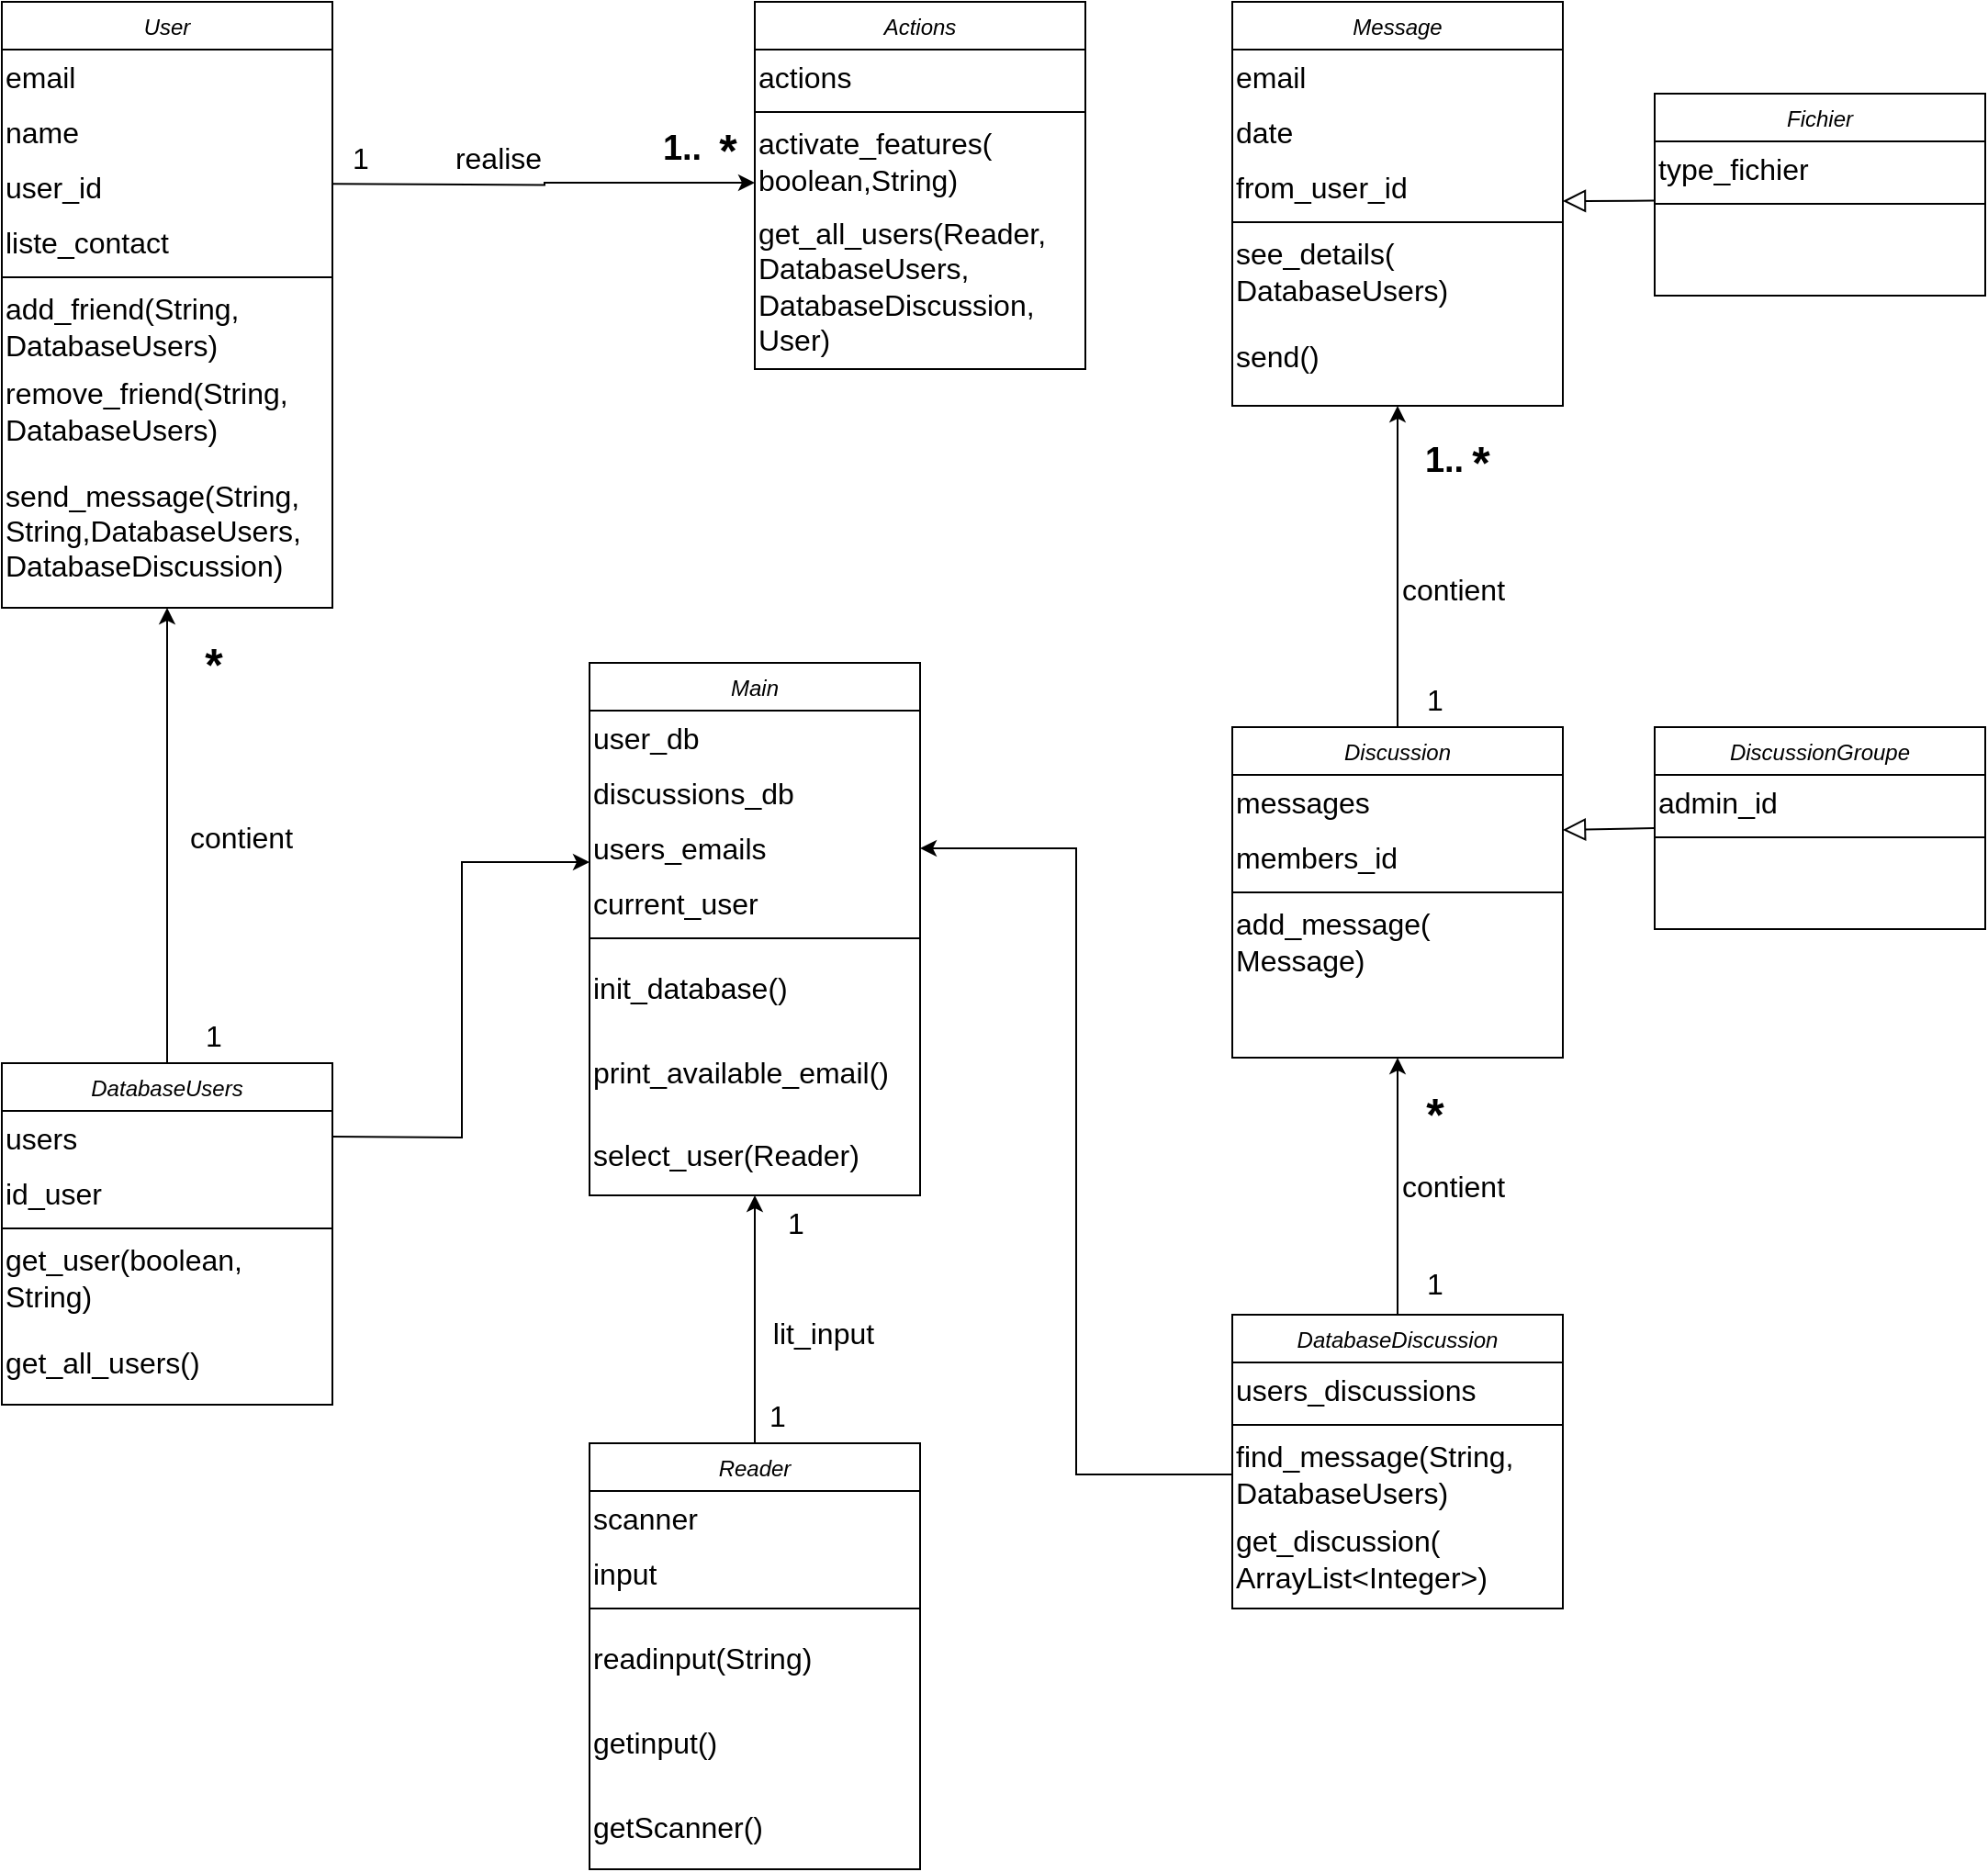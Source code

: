 <mxfile version="22.0.6" type="device">
  <diagram id="C5RBs43oDa-KdzZeNtuy" name="Page-1">
    <mxGraphModel dx="1760" dy="1057" grid="1" gridSize="10" guides="1" tooltips="1" connect="1" arrows="1" fold="1" page="1" pageScale="1" pageWidth="1654" pageHeight="2338" math="0" shadow="0">
      <root>
        <mxCell id="WIyWlLk6GJQsqaUBKTNV-0" />
        <mxCell id="WIyWlLk6GJQsqaUBKTNV-1" parent="WIyWlLk6GJQsqaUBKTNV-0" />
        <mxCell id="zkfFHV4jXpPFQw0GAbJ--0" value="User" style="swimlane;fontStyle=2;align=center;verticalAlign=top;childLayout=stackLayout;horizontal=1;startSize=26;horizontalStack=0;resizeParent=1;resizeLast=0;collapsible=1;marginBottom=0;rounded=0;shadow=0;strokeWidth=1;" parent="WIyWlLk6GJQsqaUBKTNV-1" vertex="1">
          <mxGeometry x="300" y="70" width="180" height="330" as="geometry">
            <mxRectangle x="230" y="140" width="160" height="26" as="alternateBounds" />
          </mxGeometry>
        </mxCell>
        <mxCell id="683XO_9iZ64yzI98Qz5X-0" value="&lt;div style=&quot;font-size: 16px;&quot; align=&quot;left&quot;&gt;email&lt;/div&gt;" style="text;html=1;strokeColor=none;fillColor=none;align=left;verticalAlign=middle;whiteSpace=wrap;rounded=0;" parent="zkfFHV4jXpPFQw0GAbJ--0" vertex="1">
          <mxGeometry y="26" width="180" height="30" as="geometry" />
        </mxCell>
        <mxCell id="683XO_9iZ64yzI98Qz5X-4" value="&lt;div style=&quot;font-size: 16px;&quot;&gt;&lt;font style=&quot;font-size: 16px;&quot;&gt;name&lt;/font&gt;&lt;/div&gt;" style="text;html=1;strokeColor=none;fillColor=none;align=left;verticalAlign=middle;whiteSpace=wrap;rounded=0;" parent="zkfFHV4jXpPFQw0GAbJ--0" vertex="1">
          <mxGeometry y="56" width="180" height="30" as="geometry" />
        </mxCell>
        <mxCell id="683XO_9iZ64yzI98Qz5X-5" value="&lt;font style=&quot;font-size: 16px;&quot;&gt;user_id&lt;/font&gt;" style="text;html=1;strokeColor=none;fillColor=none;align=left;verticalAlign=middle;whiteSpace=wrap;rounded=0;" parent="zkfFHV4jXpPFQw0GAbJ--0" vertex="1">
          <mxGeometry y="86" width="180" height="30" as="geometry" />
        </mxCell>
        <mxCell id="683XO_9iZ64yzI98Qz5X-2" value="&lt;font style=&quot;font-size: 16px;&quot;&gt;liste_contact&lt;/font&gt;" style="text;html=1;strokeColor=none;fillColor=none;align=left;verticalAlign=middle;whiteSpace=wrap;rounded=0;" parent="zkfFHV4jXpPFQw0GAbJ--0" vertex="1">
          <mxGeometry y="116" width="180" height="30" as="geometry" />
        </mxCell>
        <mxCell id="zkfFHV4jXpPFQw0GAbJ--4" value="" style="line;html=1;strokeWidth=1;align=left;verticalAlign=middle;spacingTop=-1;spacingLeft=3;spacingRight=3;rotatable=0;labelPosition=right;points=[];portConstraint=eastwest;" parent="zkfFHV4jXpPFQw0GAbJ--0" vertex="1">
          <mxGeometry y="146" width="180" height="8" as="geometry" />
        </mxCell>
        <mxCell id="683XO_9iZ64yzI98Qz5X-6" value="&lt;p style=&quot;line-height: 120%;&quot;&gt;&lt;/p&gt;&lt;div style=&quot;font-size: 16px;&quot; align=&quot;left&quot;&gt;&lt;font style=&quot;font-size: 16px;&quot;&gt;add_friend(String,&lt;/font&gt;&lt;/div&gt;&lt;div style=&quot;font-size: 16px;&quot; align=&quot;left&quot;&gt;&lt;font style=&quot;font-size: 16px;&quot;&gt;DatabaseUsers)&lt;/font&gt;&lt;/div&gt;&lt;p&gt;&lt;/p&gt;" style="text;html=1;strokeColor=none;fillColor=none;align=left;verticalAlign=middle;whiteSpace=wrap;rounded=0;" parent="zkfFHV4jXpPFQw0GAbJ--0" vertex="1">
          <mxGeometry y="154" width="180" height="46" as="geometry" />
        </mxCell>
        <mxCell id="683XO_9iZ64yzI98Qz5X-11" value="&lt;p style=&quot;line-height: 120%;&quot;&gt;&lt;/p&gt;&lt;div style=&quot;font-size: 16px;&quot; align=&quot;left&quot;&gt;&lt;font style=&quot;font-size: 16px;&quot;&gt;remove_friend(String,&lt;/font&gt;&lt;/div&gt;&lt;div style=&quot;font-size: 16px;&quot; align=&quot;left&quot;&gt;&lt;font style=&quot;font-size: 16px;&quot;&gt;DatabaseUsers)&lt;/font&gt;&lt;/div&gt;&lt;p&gt;&lt;/p&gt;" style="text;html=1;strokeColor=none;fillColor=none;align=left;verticalAlign=middle;whiteSpace=wrap;rounded=0;" parent="zkfFHV4jXpPFQw0GAbJ--0" vertex="1">
          <mxGeometry y="200" width="180" height="46" as="geometry" />
        </mxCell>
        <mxCell id="683XO_9iZ64yzI98Qz5X-12" value="&lt;p style=&quot;line-height: 120%;&quot;&gt;&lt;/p&gt;&lt;div style=&quot;font-size: 16px;&quot; align=&quot;left&quot;&gt;&lt;font style=&quot;font-size: 16px;&quot;&gt;send_message(String,&lt;/font&gt;&lt;/div&gt;&lt;div style=&quot;font-size: 16px;&quot; align=&quot;left&quot;&gt;&lt;font style=&quot;font-size: 16px;&quot;&gt;String,DatabaseUsers,&lt;/font&gt;&lt;/div&gt;&lt;div style=&quot;font-size: 16px;&quot; align=&quot;left&quot;&gt;&lt;font style=&quot;font-size: 16px;&quot;&gt;DatabaseDiscussion)&lt;/font&gt;&lt;/div&gt;&lt;p&gt;&lt;/p&gt;" style="text;html=1;strokeColor=none;fillColor=none;align=left;verticalAlign=middle;whiteSpace=wrap;rounded=0;" parent="zkfFHV4jXpPFQw0GAbJ--0" vertex="1">
          <mxGeometry y="246" width="180" height="84" as="geometry" />
        </mxCell>
        <mxCell id="683XO_9iZ64yzI98Qz5X-22" value="Message" style="swimlane;fontStyle=2;align=center;verticalAlign=top;childLayout=stackLayout;horizontal=1;startSize=26;horizontalStack=0;resizeParent=1;resizeLast=0;collapsible=1;marginBottom=0;rounded=0;shadow=0;strokeWidth=1;" parent="WIyWlLk6GJQsqaUBKTNV-1" vertex="1">
          <mxGeometry x="970" y="70" width="180" height="220" as="geometry">
            <mxRectangle x="230" y="140" width="160" height="26" as="alternateBounds" />
          </mxGeometry>
        </mxCell>
        <mxCell id="683XO_9iZ64yzI98Qz5X-23" value="&lt;div style=&quot;font-size: 16px;&quot; align=&quot;left&quot;&gt;email&lt;/div&gt;" style="text;html=1;strokeColor=none;fillColor=none;align=left;verticalAlign=middle;whiteSpace=wrap;rounded=0;" parent="683XO_9iZ64yzI98Qz5X-22" vertex="1">
          <mxGeometry y="26" width="180" height="30" as="geometry" />
        </mxCell>
        <mxCell id="683XO_9iZ64yzI98Qz5X-24" value="&lt;font style=&quot;font-size: 16px;&quot;&gt;date&lt;/font&gt;" style="text;html=1;strokeColor=none;fillColor=none;align=left;verticalAlign=middle;whiteSpace=wrap;rounded=0;" parent="683XO_9iZ64yzI98Qz5X-22" vertex="1">
          <mxGeometry y="56" width="180" height="30" as="geometry" />
        </mxCell>
        <mxCell id="683XO_9iZ64yzI98Qz5X-25" value="&lt;font style=&quot;font-size: 16px;&quot;&gt;from_user_id&lt;/font&gt;" style="text;html=1;strokeColor=none;fillColor=none;align=left;verticalAlign=middle;whiteSpace=wrap;rounded=0;" parent="683XO_9iZ64yzI98Qz5X-22" vertex="1">
          <mxGeometry y="86" width="180" height="30" as="geometry" />
        </mxCell>
        <mxCell id="683XO_9iZ64yzI98Qz5X-27" value="" style="line;html=1;strokeWidth=1;align=left;verticalAlign=middle;spacingTop=-1;spacingLeft=3;spacingRight=3;rotatable=0;labelPosition=right;points=[];portConstraint=eastwest;" parent="683XO_9iZ64yzI98Qz5X-22" vertex="1">
          <mxGeometry y="116" width="180" height="8" as="geometry" />
        </mxCell>
        <mxCell id="683XO_9iZ64yzI98Qz5X-28" value="&lt;p style=&quot;line-height: 120%;&quot;&gt;&lt;/p&gt;&lt;div style=&quot;font-size: 16px;&quot; align=&quot;left&quot;&gt;&lt;font style=&quot;font-size: 16px;&quot;&gt;see_details(&lt;/font&gt;&lt;/div&gt;&lt;div style=&quot;font-size: 16px;&quot; align=&quot;left&quot;&gt;&lt;font style=&quot;font-size: 16px;&quot;&gt;DatabaseUsers)&lt;/font&gt;&lt;/div&gt;&lt;p&gt;&lt;/p&gt;" style="text;html=1;strokeColor=none;fillColor=none;align=left;verticalAlign=middle;whiteSpace=wrap;rounded=0;" parent="683XO_9iZ64yzI98Qz5X-22" vertex="1">
          <mxGeometry y="124" width="180" height="46" as="geometry" />
        </mxCell>
        <mxCell id="mcVePi-oHexm33UxEa8--27" value="&lt;p style=&quot;line-height: 120%;&quot;&gt;&lt;/p&gt;&lt;div style=&quot;font-size: 16px;&quot; align=&quot;left&quot;&gt;&lt;font style=&quot;font-size: 16px;&quot;&gt;send()&lt;/font&gt;&lt;/div&gt;&lt;p&gt;&lt;/p&gt;" style="text;html=1;strokeColor=none;fillColor=none;align=left;verticalAlign=middle;whiteSpace=wrap;rounded=0;" parent="683XO_9iZ64yzI98Qz5X-22" vertex="1">
          <mxGeometry y="170" width="180" height="46" as="geometry" />
        </mxCell>
        <mxCell id="683XO_9iZ64yzI98Qz5X-37" style="edgeStyle=orthogonalEdgeStyle;rounded=0;orthogonalLoop=1;jettySize=auto;html=1;exitX=0.5;exitY=0;exitDx=0;exitDy=0;entryX=0.5;entryY=1;entryDx=0;entryDy=0;" parent="WIyWlLk6GJQsqaUBKTNV-1" source="683XO_9iZ64yzI98Qz5X-31" target="683XO_9iZ64yzI98Qz5X-22" edge="1">
          <mxGeometry relative="1" as="geometry">
            <mxPoint x="1060" y="300" as="targetPoint" />
          </mxGeometry>
        </mxCell>
        <mxCell id="683XO_9iZ64yzI98Qz5X-31" value="Discussion" style="swimlane;fontStyle=2;align=center;verticalAlign=top;childLayout=stackLayout;horizontal=1;startSize=26;horizontalStack=0;resizeParent=1;resizeLast=0;collapsible=1;marginBottom=0;rounded=0;shadow=0;strokeWidth=1;" parent="WIyWlLk6GJQsqaUBKTNV-1" vertex="1">
          <mxGeometry x="970" y="465" width="180" height="180" as="geometry">
            <mxRectangle x="230" y="140" width="160" height="26" as="alternateBounds" />
          </mxGeometry>
        </mxCell>
        <mxCell id="683XO_9iZ64yzI98Qz5X-32" value="&lt;font style=&quot;font-size: 16px;&quot;&gt;messages&lt;/font&gt;" style="text;html=1;strokeColor=none;fillColor=none;align=left;verticalAlign=middle;whiteSpace=wrap;rounded=0;" parent="683XO_9iZ64yzI98Qz5X-31" vertex="1">
          <mxGeometry y="26" width="180" height="30" as="geometry" />
        </mxCell>
        <mxCell id="683XO_9iZ64yzI98Qz5X-33" value="&lt;div style=&quot;font-size: 13px;&quot;&gt;&lt;font style=&quot;font-size: 16px;&quot;&gt;members_id&lt;/font&gt;&lt;/div&gt;" style="text;html=1;strokeColor=none;fillColor=none;align=left;verticalAlign=middle;whiteSpace=wrap;rounded=0;" parent="683XO_9iZ64yzI98Qz5X-31" vertex="1">
          <mxGeometry y="56" width="180" height="30" as="geometry" />
        </mxCell>
        <mxCell id="683XO_9iZ64yzI98Qz5X-35" value="" style="line;html=1;strokeWidth=1;align=left;verticalAlign=middle;spacingTop=-1;spacingLeft=3;spacingRight=3;rotatable=0;labelPosition=right;points=[];portConstraint=eastwest;" parent="683XO_9iZ64yzI98Qz5X-31" vertex="1">
          <mxGeometry y="86" width="180" height="8" as="geometry" />
        </mxCell>
        <mxCell id="683XO_9iZ64yzI98Qz5X-36" value="&lt;p style=&quot;line-height: 120%;&quot;&gt;&lt;/p&gt;&lt;div style=&quot;font-size: 16px;&quot; align=&quot;left&quot;&gt;&lt;font style=&quot;font-size: 16px;&quot;&gt;add_message(&lt;/font&gt;&lt;/div&gt;&lt;div style=&quot;font-size: 16px;&quot; align=&quot;left&quot;&gt;&lt;font style=&quot;font-size: 16px;&quot;&gt;Message)&lt;/font&gt;&lt;/div&gt;&lt;p&gt;&lt;/p&gt;" style="text;html=1;strokeColor=none;fillColor=none;align=left;verticalAlign=middle;whiteSpace=wrap;rounded=0;" parent="683XO_9iZ64yzI98Qz5X-31" vertex="1">
          <mxGeometry y="94" width="180" height="46" as="geometry" />
        </mxCell>
        <mxCell id="683XO_9iZ64yzI98Qz5X-38" value="&lt;font style=&quot;font-size: 16px;&quot;&gt;contient&lt;/font&gt;" style="text;html=1;align=center;verticalAlign=middle;resizable=0;points=[];autosize=1;strokeColor=none;fillColor=none;" parent="WIyWlLk6GJQsqaUBKTNV-1" vertex="1">
          <mxGeometry x="1050" y="375" width="80" height="30" as="geometry" />
        </mxCell>
        <mxCell id="683XO_9iZ64yzI98Qz5X-39" value="&lt;font style=&quot;font-size: 16px;&quot;&gt;1&lt;/font&gt;" style="text;html=1;align=center;verticalAlign=middle;resizable=0;points=[];autosize=1;strokeColor=none;fillColor=none;" parent="WIyWlLk6GJQsqaUBKTNV-1" vertex="1">
          <mxGeometry x="1065" y="435" width="30" height="30" as="geometry" />
        </mxCell>
        <mxCell id="683XO_9iZ64yzI98Qz5X-40" value="&lt;b&gt;&lt;font style=&quot;font-size: 25px;&quot;&gt;*&lt;/font&gt;&lt;/b&gt;" style="text;html=1;align=center;verticalAlign=middle;resizable=0;points=[];autosize=1;strokeColor=none;fillColor=none;" parent="WIyWlLk6GJQsqaUBKTNV-1" vertex="1">
          <mxGeometry x="1090" y="300" width="30" height="40" as="geometry" />
        </mxCell>
        <mxCell id="683XO_9iZ64yzI98Qz5X-50" style="edgeStyle=orthogonalEdgeStyle;rounded=0;orthogonalLoop=1;jettySize=auto;html=1;entryX=0.5;entryY=1;entryDx=0;entryDy=0;" parent="WIyWlLk6GJQsqaUBKTNV-1" source="683XO_9iZ64yzI98Qz5X-41" target="683XO_9iZ64yzI98Qz5X-31" edge="1">
          <mxGeometry relative="1" as="geometry" />
        </mxCell>
        <mxCell id="683XO_9iZ64yzI98Qz5X-41" value="DatabaseDiscussion" style="swimlane;fontStyle=2;align=center;verticalAlign=top;childLayout=stackLayout;horizontal=1;startSize=26;horizontalStack=0;resizeParent=1;resizeLast=0;collapsible=1;marginBottom=0;rounded=0;shadow=0;strokeWidth=1;" parent="WIyWlLk6GJQsqaUBKTNV-1" vertex="1">
          <mxGeometry x="970" y="785" width="180" height="160" as="geometry">
            <mxRectangle x="230" y="140" width="160" height="26" as="alternateBounds" />
          </mxGeometry>
        </mxCell>
        <mxCell id="683XO_9iZ64yzI98Qz5X-42" value="&lt;font style=&quot;font-size: 16px;&quot;&gt;users_discussions&lt;/font&gt;" style="text;html=1;strokeColor=none;fillColor=none;align=left;verticalAlign=middle;whiteSpace=wrap;rounded=0;" parent="683XO_9iZ64yzI98Qz5X-41" vertex="1">
          <mxGeometry y="26" width="180" height="30" as="geometry" />
        </mxCell>
        <mxCell id="683XO_9iZ64yzI98Qz5X-44" value="" style="line;html=1;strokeWidth=1;align=left;verticalAlign=middle;spacingTop=-1;spacingLeft=3;spacingRight=3;rotatable=0;labelPosition=right;points=[];portConstraint=eastwest;" parent="683XO_9iZ64yzI98Qz5X-41" vertex="1">
          <mxGeometry y="56" width="180" height="8" as="geometry" />
        </mxCell>
        <mxCell id="683XO_9iZ64yzI98Qz5X-45" value="&lt;p style=&quot;line-height: 120%;&quot;&gt;&lt;/p&gt;&lt;div style=&quot;font-size: 16px;&quot; align=&quot;left&quot;&gt;&lt;font style=&quot;font-size: 16px;&quot;&gt;find_message(String,&lt;/font&gt;&lt;/div&gt;&lt;div style=&quot;font-size: 16px;&quot; align=&quot;left&quot;&gt;&lt;font style=&quot;font-size: 16px;&quot;&gt;DatabaseUsers)&lt;/font&gt;&lt;/div&gt;&lt;p&gt;&lt;/p&gt;" style="text;html=1;strokeColor=none;fillColor=none;align=left;verticalAlign=middle;whiteSpace=wrap;rounded=0;" parent="683XO_9iZ64yzI98Qz5X-41" vertex="1">
          <mxGeometry y="64" width="180" height="46" as="geometry" />
        </mxCell>
        <mxCell id="683XO_9iZ64yzI98Qz5X-46" value="&lt;p style=&quot;line-height: 120%;&quot;&gt;&lt;/p&gt;&lt;div style=&quot;font-size: 16px;&quot; align=&quot;left&quot;&gt;&lt;font style=&quot;font-size: 16px;&quot;&gt;get_discussion(&lt;/font&gt;&lt;/div&gt;&lt;div style=&quot;font-size: 16px;&quot; align=&quot;left&quot;&gt;&lt;font style=&quot;font-size: 16px;&quot;&gt;ArrayList&amp;lt;Integer&amp;gt;)&lt;/font&gt;&lt;/div&gt;&lt;p&gt;&lt;/p&gt;" style="text;html=1;strokeColor=none;fillColor=none;align=left;verticalAlign=middle;whiteSpace=wrap;rounded=0;" parent="683XO_9iZ64yzI98Qz5X-41" vertex="1">
          <mxGeometry y="110" width="180" height="46" as="geometry" />
        </mxCell>
        <mxCell id="683XO_9iZ64yzI98Qz5X-48" value="&lt;font style=&quot;font-size: 16px;&quot;&gt;contient&lt;/font&gt;" style="text;html=1;align=center;verticalAlign=middle;resizable=0;points=[];autosize=1;strokeColor=none;fillColor=none;" parent="WIyWlLk6GJQsqaUBKTNV-1" vertex="1">
          <mxGeometry x="1050" y="700" width="80" height="30" as="geometry" />
        </mxCell>
        <mxCell id="683XO_9iZ64yzI98Qz5X-49" value="&lt;b&gt;&lt;font style=&quot;font-size: 25px;&quot;&gt;*&lt;/font&gt;&lt;/b&gt;" style="text;html=1;align=center;verticalAlign=middle;resizable=0;points=[];autosize=1;strokeColor=none;fillColor=none;" parent="WIyWlLk6GJQsqaUBKTNV-1" vertex="1">
          <mxGeometry x="1065" y="655" width="30" height="40" as="geometry" />
        </mxCell>
        <mxCell id="683XO_9iZ64yzI98Qz5X-51" value="&lt;font style=&quot;font-size: 16px;&quot;&gt;1&lt;/font&gt;" style="text;html=1;align=center;verticalAlign=middle;resizable=0;points=[];autosize=1;strokeColor=none;fillColor=none;" parent="WIyWlLk6GJQsqaUBKTNV-1" vertex="1">
          <mxGeometry x="1065" y="753" width="30" height="30" as="geometry" />
        </mxCell>
        <mxCell id="683XO_9iZ64yzI98Qz5X-62" style="edgeStyle=orthogonalEdgeStyle;rounded=0;orthogonalLoop=1;jettySize=auto;html=1;exitX=0.5;exitY=0;exitDx=0;exitDy=0;entryX=0.5;entryY=1;entryDx=0;entryDy=0;" parent="WIyWlLk6GJQsqaUBKTNV-1" source="683XO_9iZ64yzI98Qz5X-53" target="683XO_9iZ64yzI98Qz5X-12" edge="1">
          <mxGeometry relative="1" as="geometry" />
        </mxCell>
        <mxCell id="683XO_9iZ64yzI98Qz5X-53" value="DatabaseUsers" style="swimlane;fontStyle=2;align=center;verticalAlign=top;childLayout=stackLayout;horizontal=1;startSize=26;horizontalStack=0;resizeParent=1;resizeLast=0;collapsible=1;marginBottom=0;rounded=0;shadow=0;strokeWidth=1;" parent="WIyWlLk6GJQsqaUBKTNV-1" vertex="1">
          <mxGeometry x="300" y="648" width="180" height="186" as="geometry">
            <mxRectangle x="230" y="140" width="160" height="26" as="alternateBounds" />
          </mxGeometry>
        </mxCell>
        <mxCell id="683XO_9iZ64yzI98Qz5X-58" value="&lt;font style=&quot;font-size: 16px;&quot;&gt;users&lt;/font&gt;" style="text;html=1;strokeColor=none;fillColor=none;align=left;verticalAlign=middle;whiteSpace=wrap;rounded=0;" parent="683XO_9iZ64yzI98Qz5X-53" vertex="1">
          <mxGeometry y="26" width="180" height="30" as="geometry" />
        </mxCell>
        <mxCell id="683XO_9iZ64yzI98Qz5X-54" value="&lt;font style=&quot;font-size: 16px;&quot;&gt;id_user&lt;/font&gt;" style="text;html=1;strokeColor=none;fillColor=none;align=left;verticalAlign=middle;whiteSpace=wrap;rounded=0;" parent="683XO_9iZ64yzI98Qz5X-53" vertex="1">
          <mxGeometry y="56" width="180" height="30" as="geometry" />
        </mxCell>
        <mxCell id="683XO_9iZ64yzI98Qz5X-55" value="" style="line;html=1;strokeWidth=1;align=left;verticalAlign=middle;spacingTop=-1;spacingLeft=3;spacingRight=3;rotatable=0;labelPosition=right;points=[];portConstraint=eastwest;" parent="683XO_9iZ64yzI98Qz5X-53" vertex="1">
          <mxGeometry y="86" width="180" height="8" as="geometry" />
        </mxCell>
        <mxCell id="683XO_9iZ64yzI98Qz5X-56" value="&lt;p style=&quot;line-height: 120%;&quot;&gt;&lt;/p&gt;&lt;div style=&quot;font-size: 16px;&quot; align=&quot;left&quot;&gt;&lt;font style=&quot;font-size: 16px;&quot;&gt;get_user(boolean,&lt;/font&gt;&lt;/div&gt;&lt;div style=&quot;font-size: 16px;&quot; align=&quot;left&quot;&gt;&lt;font style=&quot;font-size: 16px;&quot;&gt;String)&lt;/font&gt;&lt;/div&gt;&lt;p&gt;&lt;/p&gt;" style="text;html=1;strokeColor=none;fillColor=none;align=left;verticalAlign=middle;whiteSpace=wrap;rounded=0;" parent="683XO_9iZ64yzI98Qz5X-53" vertex="1">
          <mxGeometry y="94" width="180" height="46" as="geometry" />
        </mxCell>
        <mxCell id="683XO_9iZ64yzI98Qz5X-57" value="&lt;p style=&quot;line-height: 120%;&quot;&gt;&lt;/p&gt;&lt;div style=&quot;font-size: 16px;&quot; align=&quot;left&quot;&gt;&lt;font style=&quot;font-size: 16px;&quot;&gt;get_all_users()&lt;/font&gt;&lt;/div&gt;&lt;p&gt;&lt;/p&gt;" style="text;html=1;strokeColor=none;fillColor=none;align=left;verticalAlign=middle;whiteSpace=wrap;rounded=0;" parent="683XO_9iZ64yzI98Qz5X-53" vertex="1">
          <mxGeometry y="140" width="180" height="46" as="geometry" />
        </mxCell>
        <mxCell id="683XO_9iZ64yzI98Qz5X-59" value="&lt;font style=&quot;font-size: 16px;&quot;&gt;contient&lt;/font&gt;" style="text;html=1;align=center;verticalAlign=middle;resizable=0;points=[];autosize=1;strokeColor=none;fillColor=none;" parent="WIyWlLk6GJQsqaUBKTNV-1" vertex="1">
          <mxGeometry x="390" y="510" width="80" height="30" as="geometry" />
        </mxCell>
        <mxCell id="683XO_9iZ64yzI98Qz5X-60" value="&lt;b&gt;&lt;font style=&quot;font-size: 25px;&quot;&gt;*&lt;/font&gt;&lt;/b&gt;" style="text;html=1;align=center;verticalAlign=middle;resizable=0;points=[];autosize=1;strokeColor=none;fillColor=none;" parent="WIyWlLk6GJQsqaUBKTNV-1" vertex="1">
          <mxGeometry x="400" y="410" width="30" height="40" as="geometry" />
        </mxCell>
        <mxCell id="683XO_9iZ64yzI98Qz5X-63" value="&lt;font style=&quot;font-size: 16px;&quot;&gt;1&lt;/font&gt;" style="text;html=1;align=center;verticalAlign=middle;resizable=0;points=[];autosize=1;strokeColor=none;fillColor=none;" parent="WIyWlLk6GJQsqaUBKTNV-1" vertex="1">
          <mxGeometry x="400" y="618" width="30" height="30" as="geometry" />
        </mxCell>
        <mxCell id="mcVePi-oHexm33UxEa8--0" value="Actions" style="swimlane;fontStyle=2;align=center;verticalAlign=top;childLayout=stackLayout;horizontal=1;startSize=26;horizontalStack=0;resizeParent=1;resizeLast=0;collapsible=1;marginBottom=0;rounded=0;shadow=0;strokeWidth=1;" parent="WIyWlLk6GJQsqaUBKTNV-1" vertex="1">
          <mxGeometry x="710" y="70" width="180" height="200" as="geometry">
            <mxRectangle x="230" y="140" width="160" height="26" as="alternateBounds" />
          </mxGeometry>
        </mxCell>
        <mxCell id="mcVePi-oHexm33UxEa8--1" value="&lt;font style=&quot;font-size: 16px;&quot;&gt;actions&lt;/font&gt;" style="text;html=1;strokeColor=none;fillColor=none;align=left;verticalAlign=middle;whiteSpace=wrap;rounded=0;" parent="mcVePi-oHexm33UxEa8--0" vertex="1">
          <mxGeometry y="26" width="180" height="30" as="geometry" />
        </mxCell>
        <mxCell id="mcVePi-oHexm33UxEa8--3" value="" style="line;html=1;strokeWidth=1;align=left;verticalAlign=middle;spacingTop=-1;spacingLeft=3;spacingRight=3;rotatable=0;labelPosition=right;points=[];portConstraint=eastwest;" parent="mcVePi-oHexm33UxEa8--0" vertex="1">
          <mxGeometry y="56" width="180" height="8" as="geometry" />
        </mxCell>
        <mxCell id="mcVePi-oHexm33UxEa8--4" value="&lt;p style=&quot;line-height: 120%;&quot;&gt;&lt;/p&gt;&lt;div style=&quot;font-size: 16px;&quot; align=&quot;left&quot;&gt;&lt;font style=&quot;font-size: 16px;&quot;&gt;activate_features(&lt;/font&gt;&lt;/div&gt;&lt;div style=&quot;font-size: 16px;&quot; align=&quot;left&quot;&gt;&lt;font style=&quot;font-size: 16px;&quot;&gt;boolean,String)&lt;/font&gt;&lt;/div&gt;&lt;p&gt;&lt;/p&gt;" style="text;html=1;strokeColor=none;fillColor=none;align=left;verticalAlign=middle;whiteSpace=wrap;rounded=0;" parent="mcVePi-oHexm33UxEa8--0" vertex="1">
          <mxGeometry y="64" width="180" height="46" as="geometry" />
        </mxCell>
        <mxCell id="mcVePi-oHexm33UxEa8--5" value="&lt;p style=&quot;line-height: 120%;&quot;&gt;&lt;/p&gt;&lt;div style=&quot;font-size: 16px;&quot; align=&quot;left&quot;&gt;&lt;font style=&quot;font-size: 16px;&quot;&gt;get_all_users(Reader,&lt;/font&gt;&lt;/div&gt;&lt;div style=&quot;font-size: 16px;&quot; align=&quot;left&quot;&gt;&lt;font style=&quot;font-size: 16px;&quot;&gt;DatabaseUsers,&lt;/font&gt;&lt;/div&gt;&lt;div style=&quot;font-size: 16px;&quot; align=&quot;left&quot;&gt;&lt;font style=&quot;font-size: 16px;&quot;&gt;DatabaseDiscussion,&lt;/font&gt;&lt;/div&gt;&lt;div style=&quot;font-size: 16px;&quot; align=&quot;left&quot;&gt;&lt;font style=&quot;font-size: 16px;&quot;&gt;User)&lt;/font&gt;&lt;/div&gt;&lt;p&gt;&lt;/p&gt;" style="text;html=1;strokeColor=none;fillColor=none;align=left;verticalAlign=middle;whiteSpace=wrap;rounded=0;" parent="mcVePi-oHexm33UxEa8--0" vertex="1">
          <mxGeometry y="110" width="180" height="90" as="geometry" />
        </mxCell>
        <mxCell id="mcVePi-oHexm33UxEa8--10" value="Fichier" style="swimlane;fontStyle=2;align=center;verticalAlign=top;childLayout=stackLayout;horizontal=1;startSize=26;horizontalStack=0;resizeParent=1;resizeLast=0;collapsible=1;marginBottom=0;rounded=0;shadow=0;strokeWidth=1;" parent="WIyWlLk6GJQsqaUBKTNV-1" vertex="1">
          <mxGeometry x="1200" y="120" width="180" height="110" as="geometry">
            <mxRectangle x="230" y="140" width="160" height="26" as="alternateBounds" />
          </mxGeometry>
        </mxCell>
        <mxCell id="mcVePi-oHexm33UxEa8--11" value="&lt;div style=&quot;font-size: 16px;&quot; align=&quot;left&quot;&gt;type_fichier&lt;br&gt;&lt;/div&gt;" style="text;html=1;strokeColor=none;fillColor=none;align=left;verticalAlign=middle;whiteSpace=wrap;rounded=0;" parent="mcVePi-oHexm33UxEa8--10" vertex="1">
          <mxGeometry y="26" width="180" height="30" as="geometry" />
        </mxCell>
        <mxCell id="mcVePi-oHexm33UxEa8--14" value="" style="line;html=1;strokeWidth=1;align=left;verticalAlign=middle;spacingTop=-1;spacingLeft=3;spacingRight=3;rotatable=0;labelPosition=right;points=[];portConstraint=eastwest;" parent="mcVePi-oHexm33UxEa8--10" vertex="1">
          <mxGeometry y="56" width="180" height="8" as="geometry" />
        </mxCell>
        <mxCell id="mcVePi-oHexm33UxEa8--19" style="rounded=0;orthogonalLoop=1;jettySize=auto;html=1;endArrow=block;endFill=0;endSize=10;exitX=-0.002;exitY=0.286;exitDx=0;exitDy=0;exitPerimeter=0;entryX=1;entryY=0.75;entryDx=0;entryDy=0;" parent="WIyWlLk6GJQsqaUBKTNV-1" source="mcVePi-oHexm33UxEa8--14" target="683XO_9iZ64yzI98Qz5X-25" edge="1">
          <mxGeometry relative="1" as="geometry">
            <mxPoint x="1200" y="230" as="sourcePoint" />
            <mxPoint x="1150" y="179" as="targetPoint" />
            <Array as="points" />
          </mxGeometry>
        </mxCell>
        <mxCell id="mcVePi-oHexm33UxEa8--28" value="DiscussionGroupe" style="swimlane;fontStyle=2;align=center;verticalAlign=top;childLayout=stackLayout;horizontal=1;startSize=26;horizontalStack=0;resizeParent=1;resizeLast=0;collapsible=1;marginBottom=0;rounded=0;shadow=0;strokeWidth=1;" parent="WIyWlLk6GJQsqaUBKTNV-1" vertex="1">
          <mxGeometry x="1200" y="465" width="180" height="110" as="geometry">
            <mxRectangle x="230" y="140" width="160" height="26" as="alternateBounds" />
          </mxGeometry>
        </mxCell>
        <mxCell id="mcVePi-oHexm33UxEa8--29" value="&lt;div style=&quot;font-size: 16px;&quot; align=&quot;left&quot;&gt;admin_id&lt;br&gt;&lt;/div&gt;" style="text;html=1;strokeColor=none;fillColor=none;align=left;verticalAlign=middle;whiteSpace=wrap;rounded=0;" parent="mcVePi-oHexm33UxEa8--28" vertex="1">
          <mxGeometry y="26" width="180" height="30" as="geometry" />
        </mxCell>
        <mxCell id="mcVePi-oHexm33UxEa8--30" value="" style="line;html=1;strokeWidth=1;align=left;verticalAlign=middle;spacingTop=-1;spacingLeft=3;spacingRight=3;rotatable=0;labelPosition=right;points=[];portConstraint=eastwest;" parent="mcVePi-oHexm33UxEa8--28" vertex="1">
          <mxGeometry y="56" width="180" height="8" as="geometry" />
        </mxCell>
        <mxCell id="mcVePi-oHexm33UxEa8--32" style="rounded=0;orthogonalLoop=1;jettySize=auto;html=1;endArrow=block;endFill=0;endSize=10;exitX=0;exitY=0.5;exitDx=0;exitDy=0;entryX=1;entryY=0;entryDx=0;entryDy=0;" parent="WIyWlLk6GJQsqaUBKTNV-1" source="mcVePi-oHexm33UxEa8--28" target="683XO_9iZ64yzI98Qz5X-33" edge="1">
          <mxGeometry relative="1" as="geometry">
            <mxPoint x="1270" y="521" as="sourcePoint" />
            <mxPoint x="1150" y="519" as="targetPoint" />
            <Array as="points" />
          </mxGeometry>
        </mxCell>
        <mxCell id="mcVePi-oHexm33UxEa8--34" value="Main" style="swimlane;fontStyle=2;align=center;verticalAlign=top;childLayout=stackLayout;horizontal=1;startSize=26;horizontalStack=0;resizeParent=1;resizeLast=0;collapsible=1;marginBottom=0;rounded=0;shadow=0;strokeWidth=1;" parent="WIyWlLk6GJQsqaUBKTNV-1" vertex="1">
          <mxGeometry x="620" y="430" width="180" height="290" as="geometry">
            <mxRectangle x="230" y="140" width="160" height="26" as="alternateBounds" />
          </mxGeometry>
        </mxCell>
        <mxCell id="mcVePi-oHexm33UxEa8--35" value="&lt;div style=&quot;font-size: 16px;&quot; align=&quot;left&quot;&gt;user_db&lt;br&gt;&lt;/div&gt;" style="text;html=1;strokeColor=none;fillColor=none;align=left;verticalAlign=middle;whiteSpace=wrap;rounded=0;" parent="mcVePi-oHexm33UxEa8--34" vertex="1">
          <mxGeometry y="26" width="180" height="30" as="geometry" />
        </mxCell>
        <mxCell id="mcVePi-oHexm33UxEa8--36" value="&lt;div style=&quot;font-size: 16px;&quot;&gt;&lt;font style=&quot;font-size: 16px;&quot;&gt;discussions_db&lt;/font&gt;&lt;/div&gt;" style="text;html=1;strokeColor=none;fillColor=none;align=left;verticalAlign=middle;whiteSpace=wrap;rounded=0;" parent="mcVePi-oHexm33UxEa8--34" vertex="1">
          <mxGeometry y="56" width="180" height="30" as="geometry" />
        </mxCell>
        <mxCell id="mcVePi-oHexm33UxEa8--37" value="&lt;font style=&quot;font-size: 16px;&quot;&gt;users_emails&lt;/font&gt;" style="text;html=1;strokeColor=none;fillColor=none;align=left;verticalAlign=middle;whiteSpace=wrap;rounded=0;" parent="mcVePi-oHexm33UxEa8--34" vertex="1">
          <mxGeometry y="86" width="180" height="30" as="geometry" />
        </mxCell>
        <mxCell id="mcVePi-oHexm33UxEa8--38" value="&lt;font style=&quot;font-size: 16px;&quot;&gt;current_user&lt;/font&gt;" style="text;html=1;strokeColor=none;fillColor=none;align=left;verticalAlign=middle;whiteSpace=wrap;rounded=0;" parent="mcVePi-oHexm33UxEa8--34" vertex="1">
          <mxGeometry y="116" width="180" height="30" as="geometry" />
        </mxCell>
        <mxCell id="mcVePi-oHexm33UxEa8--39" value="" style="line;html=1;strokeWidth=1;align=left;verticalAlign=middle;spacingTop=-1;spacingLeft=3;spacingRight=3;rotatable=0;labelPosition=right;points=[];portConstraint=eastwest;" parent="mcVePi-oHexm33UxEa8--34" vertex="1">
          <mxGeometry y="146" width="180" height="8" as="geometry" />
        </mxCell>
        <mxCell id="mcVePi-oHexm33UxEa8--40" value="&lt;p style=&quot;line-height: 120%;&quot;&gt;&lt;/p&gt;&lt;div style=&quot;font-size: 16px;&quot; align=&quot;left&quot;&gt;&lt;font style=&quot;font-size: 16px;&quot;&gt;init_database()&lt;/font&gt;&lt;/div&gt;&lt;p&gt;&lt;/p&gt;" style="text;html=1;strokeColor=none;fillColor=none;align=left;verticalAlign=middle;whiteSpace=wrap;rounded=0;" parent="mcVePi-oHexm33UxEa8--34" vertex="1">
          <mxGeometry y="154" width="180" height="46" as="geometry" />
        </mxCell>
        <mxCell id="mcVePi-oHexm33UxEa8--41" value="&lt;p style=&quot;line-height: 120%;&quot;&gt;&lt;/p&gt;&lt;div style=&quot;font-size: 16px;&quot; align=&quot;left&quot;&gt;&lt;font style=&quot;font-size: 16px;&quot;&gt;print_available_email()&lt;/font&gt;&lt;/div&gt;&lt;p&gt;&lt;/p&gt;" style="text;html=1;strokeColor=none;fillColor=none;align=left;verticalAlign=middle;whiteSpace=wrap;rounded=0;" parent="mcVePi-oHexm33UxEa8--34" vertex="1">
          <mxGeometry y="200" width="180" height="46" as="geometry" />
        </mxCell>
        <mxCell id="mcVePi-oHexm33UxEa8--42" value="&lt;p style=&quot;line-height: 120%;&quot;&gt;&lt;/p&gt;&lt;div style=&quot;font-size: 16px;&quot; align=&quot;left&quot;&gt;&lt;font style=&quot;font-size: 16px;&quot;&gt;select_user(Reader)&lt;/font&gt;&lt;/div&gt;&lt;p&gt;&lt;/p&gt;" style="text;html=1;strokeColor=none;fillColor=none;align=left;verticalAlign=middle;whiteSpace=wrap;rounded=0;" parent="mcVePi-oHexm33UxEa8--34" vertex="1">
          <mxGeometry y="246" width="180" height="44" as="geometry" />
        </mxCell>
        <mxCell id="mcVePi-oHexm33UxEa8--43" value="&lt;font size=&quot;1&quot;&gt;&lt;b style=&quot;font-size: 19px;&quot;&gt;1..&lt;/b&gt;&lt;/font&gt;" style="text;html=1;align=center;verticalAlign=middle;resizable=0;points=[];autosize=1;strokeColor=none;fillColor=none;" parent="WIyWlLk6GJQsqaUBKTNV-1" vertex="1">
          <mxGeometry x="1065" y="300" width="40" height="40" as="geometry" />
        </mxCell>
        <mxCell id="cf5fh_ndITFEwhSaFLon-0" style="edgeStyle=orthogonalEdgeStyle;rounded=0;orthogonalLoop=1;jettySize=auto;html=1;exitX=0.5;exitY=0;exitDx=0;exitDy=0;entryX=0.5;entryY=1;entryDx=0;entryDy=0;" edge="1" parent="WIyWlLk6GJQsqaUBKTNV-1" source="mcVePi-oHexm33UxEa8--45" target="mcVePi-oHexm33UxEa8--42">
          <mxGeometry relative="1" as="geometry" />
        </mxCell>
        <mxCell id="mcVePi-oHexm33UxEa8--45" value="Reader" style="swimlane;fontStyle=2;align=center;verticalAlign=top;childLayout=stackLayout;horizontal=1;startSize=26;horizontalStack=0;resizeParent=1;resizeLast=0;collapsible=1;marginBottom=0;rounded=0;shadow=0;strokeWidth=1;" parent="WIyWlLk6GJQsqaUBKTNV-1" vertex="1">
          <mxGeometry x="620" y="855" width="180" height="232" as="geometry">
            <mxRectangle x="230" y="140" width="160" height="26" as="alternateBounds" />
          </mxGeometry>
        </mxCell>
        <mxCell id="mcVePi-oHexm33UxEa8--46" value="&lt;font style=&quot;font-size: 16px;&quot;&gt;scanner&lt;/font&gt;" style="text;html=1;strokeColor=none;fillColor=none;align=left;verticalAlign=middle;whiteSpace=wrap;rounded=0;" parent="mcVePi-oHexm33UxEa8--45" vertex="1">
          <mxGeometry y="26" width="180" height="30" as="geometry" />
        </mxCell>
        <mxCell id="mcVePi-oHexm33UxEa8--50" value="&lt;font style=&quot;font-size: 16px;&quot;&gt;input&lt;/font&gt;" style="text;html=1;strokeColor=none;fillColor=none;align=left;verticalAlign=middle;whiteSpace=wrap;rounded=0;" parent="mcVePi-oHexm33UxEa8--45" vertex="1">
          <mxGeometry y="56" width="180" height="30" as="geometry" />
        </mxCell>
        <mxCell id="mcVePi-oHexm33UxEa8--47" value="" style="line;html=1;strokeWidth=1;align=left;verticalAlign=middle;spacingTop=-1;spacingLeft=3;spacingRight=3;rotatable=0;labelPosition=right;points=[];portConstraint=eastwest;" parent="mcVePi-oHexm33UxEa8--45" vertex="1">
          <mxGeometry y="86" width="180" height="8" as="geometry" />
        </mxCell>
        <mxCell id="mcVePi-oHexm33UxEa8--48" value="&lt;p style=&quot;line-height: 120%;&quot;&gt;&lt;/p&gt;&lt;div style=&quot;font-size: 16px;&quot; align=&quot;left&quot;&gt;&lt;font style=&quot;font-size: 16px;&quot;&gt;readinput(String)&lt;/font&gt;&lt;/div&gt;&lt;p&gt;&lt;/p&gt;" style="text;html=1;strokeColor=none;fillColor=none;align=left;verticalAlign=middle;whiteSpace=wrap;rounded=0;" parent="mcVePi-oHexm33UxEa8--45" vertex="1">
          <mxGeometry y="94" width="180" height="46" as="geometry" />
        </mxCell>
        <mxCell id="mcVePi-oHexm33UxEa8--51" value="&lt;p style=&quot;line-height: 120%;&quot;&gt;&lt;/p&gt;&lt;div style=&quot;font-size: 16px;&quot; align=&quot;left&quot;&gt;&lt;font style=&quot;font-size: 16px;&quot;&gt;getinput()&lt;/font&gt;&lt;/div&gt;&lt;p&gt;&lt;/p&gt;" style="text;html=1;strokeColor=none;fillColor=none;align=left;verticalAlign=middle;whiteSpace=wrap;rounded=0;" parent="mcVePi-oHexm33UxEa8--45" vertex="1">
          <mxGeometry y="140" width="180" height="46" as="geometry" />
        </mxCell>
        <mxCell id="mcVePi-oHexm33UxEa8--52" value="&lt;p style=&quot;line-height: 120%;&quot;&gt;&lt;/p&gt;&lt;div style=&quot;font-size: 16px;&quot; align=&quot;left&quot;&gt;&lt;font style=&quot;font-size: 16px;&quot;&gt;getScanner()&lt;/font&gt;&lt;/div&gt;&lt;p&gt;&lt;/p&gt;" style="text;html=1;strokeColor=none;fillColor=none;align=left;verticalAlign=middle;whiteSpace=wrap;rounded=0;" parent="mcVePi-oHexm33UxEa8--45" vertex="1">
          <mxGeometry y="186" width="180" height="46" as="geometry" />
        </mxCell>
        <mxCell id="cf5fh_ndITFEwhSaFLon-1" value="&lt;font style=&quot;font-size: 16px;&quot;&gt;1&lt;/font&gt;" style="text;html=1;align=center;verticalAlign=middle;resizable=0;points=[];autosize=1;strokeColor=none;fillColor=none;" vertex="1" parent="WIyWlLk6GJQsqaUBKTNV-1">
          <mxGeometry x="707" y="825" width="30" height="30" as="geometry" />
        </mxCell>
        <mxCell id="cf5fh_ndITFEwhSaFLon-2" value="&lt;font style=&quot;font-size: 16px;&quot;&gt;1&lt;/font&gt;" style="text;html=1;align=center;verticalAlign=middle;resizable=0;points=[];autosize=1;strokeColor=none;fillColor=none;" vertex="1" parent="WIyWlLk6GJQsqaUBKTNV-1">
          <mxGeometry x="717" y="720" width="30" height="30" as="geometry" />
        </mxCell>
        <mxCell id="cf5fh_ndITFEwhSaFLon-3" value="&lt;font style=&quot;font-size: 16px;&quot;&gt;lit_input&lt;/font&gt;" style="text;html=1;align=center;verticalAlign=middle;resizable=0;points=[];autosize=1;strokeColor=none;fillColor=none;" vertex="1" parent="WIyWlLk6GJQsqaUBKTNV-1">
          <mxGeometry x="707" y="780" width="80" height="30" as="geometry" />
        </mxCell>
        <mxCell id="cf5fh_ndITFEwhSaFLon-7" style="edgeStyle=orthogonalEdgeStyle;rounded=0;orthogonalLoop=1;jettySize=auto;html=1;exitX=0.5;exitY=0;exitDx=0;exitDy=0;entryX=0;entryY=0.75;entryDx=0;entryDy=0;" edge="1" parent="WIyWlLk6GJQsqaUBKTNV-1" target="mcVePi-oHexm33UxEa8--4">
          <mxGeometry relative="1" as="geometry">
            <mxPoint x="480" y="169.17" as="sourcePoint" />
            <mxPoint x="630" y="169.17" as="targetPoint" />
          </mxGeometry>
        </mxCell>
        <mxCell id="cf5fh_ndITFEwhSaFLon-8" value="&lt;font style=&quot;font-size: 16px;&quot;&gt;1&lt;/font&gt;" style="text;html=1;align=center;verticalAlign=middle;resizable=0;points=[];autosize=1;strokeColor=none;fillColor=none;" vertex="1" parent="WIyWlLk6GJQsqaUBKTNV-1">
          <mxGeometry x="480" y="140" width="30" height="30" as="geometry" />
        </mxCell>
        <mxCell id="cf5fh_ndITFEwhSaFLon-9" value="&lt;font style=&quot;font-size: 16px;&quot;&gt;realise&lt;/font&gt;" style="text;html=1;align=center;verticalAlign=middle;resizable=0;points=[];autosize=1;strokeColor=none;fillColor=none;" vertex="1" parent="WIyWlLk6GJQsqaUBKTNV-1">
          <mxGeometry x="535" y="140" width="70" height="30" as="geometry" />
        </mxCell>
        <mxCell id="cf5fh_ndITFEwhSaFLon-10" value="&lt;font size=&quot;1&quot;&gt;&lt;b style=&quot;font-size: 19px;&quot;&gt;1..&lt;/b&gt;&lt;/font&gt;" style="text;html=1;align=center;verticalAlign=middle;resizable=0;points=[];autosize=1;strokeColor=none;fillColor=none;" vertex="1" parent="WIyWlLk6GJQsqaUBKTNV-1">
          <mxGeometry x="650" y="130" width="40" height="40" as="geometry" />
        </mxCell>
        <mxCell id="cf5fh_ndITFEwhSaFLon-11" value="&lt;b&gt;&lt;font style=&quot;font-size: 25px;&quot;&gt;*&lt;/font&gt;&lt;/b&gt;" style="text;html=1;align=center;verticalAlign=middle;resizable=0;points=[];autosize=1;strokeColor=none;fillColor=none;" vertex="1" parent="WIyWlLk6GJQsqaUBKTNV-1">
          <mxGeometry x="680" y="130" width="30" height="40" as="geometry" />
        </mxCell>
        <mxCell id="cf5fh_ndITFEwhSaFLon-12" style="edgeStyle=orthogonalEdgeStyle;rounded=0;orthogonalLoop=1;jettySize=auto;html=1;exitX=0.5;exitY=1;exitDx=0;exitDy=0;entryX=0;entryY=0.75;entryDx=0;entryDy=0;" edge="1" parent="WIyWlLk6GJQsqaUBKTNV-1" target="mcVePi-oHexm33UxEa8--37">
          <mxGeometry relative="1" as="geometry">
            <mxPoint x="480" y="688" as="sourcePoint" />
            <mxPoint x="570" y="834" as="targetPoint" />
          </mxGeometry>
        </mxCell>
        <mxCell id="cf5fh_ndITFEwhSaFLon-13" style="edgeStyle=orthogonalEdgeStyle;rounded=0;orthogonalLoop=1;jettySize=auto;html=1;exitX=0;exitY=0.5;exitDx=0;exitDy=0;entryX=1;entryY=0.5;entryDx=0;entryDy=0;" edge="1" parent="WIyWlLk6GJQsqaUBKTNV-1" source="683XO_9iZ64yzI98Qz5X-45" target="mcVePi-oHexm33UxEa8--37">
          <mxGeometry relative="1" as="geometry">
            <mxPoint x="767" y="1249" as="sourcePoint" />
            <mxPoint x="957" y="1100" as="targetPoint" />
          </mxGeometry>
        </mxCell>
      </root>
    </mxGraphModel>
  </diagram>
</mxfile>
